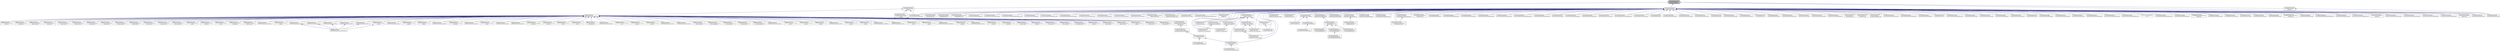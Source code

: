 digraph "SimulationRuntime/cpp/Include/Core/System/INonLinearAlgLoop.h"
{
  edge [fontname="Helvetica",fontsize="10",labelfontname="Helvetica",labelfontsize="10"];
  node [fontname="Helvetica",fontsize="10",shape=record];
  Node1 [label="SimulationRuntime/cpp\l/Include/Core/System\l/INonLinearAlgLoop.h",height=0.2,width=0.4,color="black", fillcolor="grey75", style="filled", fontcolor="black"];
  Node1 -> Node2 [dir="back",color="midnightblue",fontsize="10",style="solid",fontname="Helvetica"];
  Node2 [label="SimulationRuntime/cpp\l/Include/Core/Modelica.h",height=0.2,width=0.4,color="black", fillcolor="white", style="filled",URL="$d9/dea/_simulation_runtime_2cpp_2_include_2_core_2modelica_8h.html"];
  Node2 -> Node3 [dir="back",color="midnightblue",fontsize="10",style="solid",fontname="Helvetica"];
  Node3 [label="Compiler/runtime/Database\l_omc.c",height=0.2,width=0.4,color="black", fillcolor="white", style="filled",URL="$da/d2f/_database__omc_8c.html"];
  Node2 -> Node4 [dir="back",color="midnightblue",fontsize="10",style="solid",fontname="Helvetica"];
  Node4 [label="SimulationRuntime/cpp\l/Core/DataExchange/FactoryExport.cpp",height=0.2,width=0.4,color="black", fillcolor="white", style="filled",URL="$d3/d6f/_core_2_data_exchange_2_factory_export_8cpp.html"];
  Node2 -> Node5 [dir="back",color="midnightblue",fontsize="10",style="solid",fontname="Helvetica"];
  Node5 [label="SimulationRuntime/cpp\l/Core/DataExchange/SimData.cpp",height=0.2,width=0.4,color="black", fillcolor="white", style="filled",URL="$da/dcc/_sim_data_8cpp.html"];
  Node2 -> Node6 [dir="back",color="midnightblue",fontsize="10",style="solid",fontname="Helvetica"];
  Node6 [label="SimulationRuntime/cpp\l/Core/DataExchange/XmlProperty\lReader.cpp",height=0.2,width=0.4,color="black", fillcolor="white", style="filled",URL="$df/d56/_xml_property_reader_8cpp.html"];
  Node2 -> Node7 [dir="back",color="midnightblue",fontsize="10",style="solid",fontname="Helvetica"];
  Node7 [label="SimulationRuntime/cpp\l/Core/Math/ArrayOperations.cpp",height=0.2,width=0.4,color="black", fillcolor="white", style="filled",URL="$d1/dd5/_array_operations_8cpp.html"];
  Node2 -> Node8 [dir="back",color="midnightblue",fontsize="10",style="solid",fontname="Helvetica"];
  Node8 [label="SimulationRuntime/cpp\l/Core/Math/FactoryExport.cpp",height=0.2,width=0.4,color="black", fillcolor="white", style="filled",URL="$d2/dfc/_core_2_math_2_factory_export_8cpp.html"];
  Node2 -> Node9 [dir="back",color="midnightblue",fontsize="10",style="solid",fontname="Helvetica"];
  Node9 [label="SimulationRuntime/cpp\l/Core/Math/Functions.cpp",height=0.2,width=0.4,color="black", fillcolor="white", style="filled",URL="$dd/d9e/_functions_8cpp.html"];
  Node2 -> Node10 [dir="back",color="midnightblue",fontsize="10",style="solid",fontname="Helvetica"];
  Node10 [label="SimulationRuntime/cpp\l/Core/Math/SparseMatrix.cpp",height=0.2,width=0.4,color="black", fillcolor="white", style="filled",URL="$df/d9e/_simulation_runtime_2cpp_2_core_2_math_2sparsematrix_8cpp.html"];
  Node2 -> Node11 [dir="back",color="midnightblue",fontsize="10",style="solid",fontname="Helvetica"];
  Node11 [label="SimulationRuntime/cpp\l/Core/Modelica/Modelica.cpp",height=0.2,width=0.4,color="black", fillcolor="white", style="filled",URL="$db/da9/_modelica_8cpp.html"];
  Node2 -> Node12 [dir="back",color="midnightblue",fontsize="10",style="solid",fontname="Helvetica"];
  Node12 [label="SimulationRuntime/cpp\l/Core/ReduceDAE/com/Modelica\lCompiler.cpp",height=0.2,width=0.4,color="black", fillcolor="white", style="filled",URL="$dc/da3/_modelica_compiler_8cpp.html"];
  Node2 -> Node13 [dir="back",color="midnightblue",fontsize="10",style="solid",fontname="Helvetica"];
  Node13 [label="SimulationRuntime/cpp\l/Core/ReduceDAE/Ranking.cpp",height=0.2,width=0.4,color="black", fillcolor="white", style="filled",URL="$d1/db9/_ranking_8cpp.html"];
  Node2 -> Node14 [dir="back",color="midnightblue",fontsize="10",style="solid",fontname="Helvetica"];
  Node14 [label="SimulationRuntime/cpp\l/Core/ReduceDAE/ReduceDAESettings.cpp",height=0.2,width=0.4,color="black", fillcolor="white", style="filled",URL="$dd/d08/_reduce_d_a_e_settings_8cpp.html"];
  Node2 -> Node15 [dir="back",color="midnightblue",fontsize="10",style="solid",fontname="Helvetica"];
  Node15 [label="SimulationRuntime/cpp\l/Core/ReduceDAE/Reduction.cpp",height=0.2,width=0.4,color="black", fillcolor="white", style="filled",URL="$d3/d51/_reduction_8cpp.html"];
  Node2 -> Node16 [dir="back",color="midnightblue",fontsize="10",style="solid",fontname="Helvetica"];
  Node16 [label="SimulationRuntime/cpp\l/Core/SimController/Configuration.cpp",height=0.2,width=0.4,color="black", fillcolor="white", style="filled",URL="$d2/ddf/_configuration_8cpp.html"];
  Node2 -> Node17 [dir="back",color="midnightblue",fontsize="10",style="solid",fontname="Helvetica"];
  Node17 [label="SimulationRuntime/cpp\l/Core/SimController/Factory\lExport.cpp",height=0.2,width=0.4,color="black", fillcolor="white", style="filled",URL="$d4/d52/_core_2_sim_controller_2_factory_export_8cpp.html"];
  Node2 -> Node18 [dir="back",color="midnightblue",fontsize="10",style="solid",fontname="Helvetica"];
  Node18 [label="SimulationRuntime/cpp\l/Core/SimController/Initialization.cpp",height=0.2,width=0.4,color="black", fillcolor="white", style="filled",URL="$dc/d23/_initialization_8cpp.html"];
  Node2 -> Node19 [dir="back",color="midnightblue",fontsize="10",style="solid",fontname="Helvetica"];
  Node19 [label="SimulationRuntime/cpp\l/Core/SimController/SimController.cpp",height=0.2,width=0.4,color="black", fillcolor="white", style="filled",URL="$d1/d98/_sim_controller_8cpp.html"];
  Node2 -> Node20 [dir="back",color="midnightblue",fontsize="10",style="solid",fontname="Helvetica"];
  Node20 [label="SimulationRuntime/cpp\l/Core/SimController/SimManager.cpp",height=0.2,width=0.4,color="black", fillcolor="white", style="filled",URL="$d0/d9a/_sim_manager_8cpp.html"];
  Node2 -> Node21 [dir="back",color="midnightblue",fontsize="10",style="solid",fontname="Helvetica"];
  Node21 [label="SimulationRuntime/cpp\l/Core/SimController/SimObjects.cpp",height=0.2,width=0.4,color="black", fillcolor="white", style="filled",URL="$db/de0/_sim_objects_8cpp.html"];
  Node2 -> Node22 [dir="back",color="midnightblue",fontsize="10",style="solid",fontname="Helvetica"];
  Node22 [label="SimulationRuntime/cpp\l/Core/SimulationSettings\l/Factory.cpp",height=0.2,width=0.4,color="black", fillcolor="white", style="filled",URL="$d5/dc9/_simulation_runtime_2cpp_2_core_2_simulation_settings_2_factory_8cpp.html"];
  Node2 -> Node23 [dir="back",color="midnightblue",fontsize="10",style="solid",fontname="Helvetica"];
  Node23 [label="SimulationRuntime/cpp\l/Core/SimulationSettings\l/FactoryExport.cpp",height=0.2,width=0.4,color="black", fillcolor="white", style="filled",URL="$dc/d2f/_core_2_simulation_settings_2_factory_export_8cpp.html"];
  Node2 -> Node24 [dir="back",color="midnightblue",fontsize="10",style="solid",fontname="Helvetica"];
  Node24 [label="SimulationRuntime/cpp\l/Core/SimulationSettings\l/GlobalSettings.cpp",height=0.2,width=0.4,color="black", fillcolor="white", style="filled",URL="$d4/dd5/_global_settings_8cpp.html"];
  Node2 -> Node25 [dir="back",color="midnightblue",fontsize="10",style="solid",fontname="Helvetica"];
  Node25 [label="SimulationRuntime/cpp\l/Core/Solver/AlgLoopSolverDefault\lImplementation.cpp",height=0.2,width=0.4,color="black", fillcolor="white", style="filled",URL="$de/d66/_alg_loop_solver_default_implementation_8cpp.html"];
  Node2 -> Node26 [dir="back",color="midnightblue",fontsize="10",style="solid",fontname="Helvetica"];
  Node26 [label="SimulationRuntime/cpp\l/Core/Solver/FactoryExport.cpp",height=0.2,width=0.4,color="black", fillcolor="white", style="filled",URL="$d1/dfd/_core_2_solver_2_factory_export_8cpp.html"];
  Node2 -> Node27 [dir="back",color="midnightblue",fontsize="10",style="solid",fontname="Helvetica"];
  Node27 [label="SimulationRuntime/cpp\l/Core/Solver/SimulationMonitor.cpp",height=0.2,width=0.4,color="black", fillcolor="white", style="filled",URL="$d5/d17/_simulation_monitor_8cpp.html"];
  Node2 -> Node28 [dir="back",color="midnightblue",fontsize="10",style="solid",fontname="Helvetica"];
  Node28 [label="SimulationRuntime/cpp\l/Core/Solver/SolverDefaultImplementation.cpp",height=0.2,width=0.4,color="black", fillcolor="white", style="filled",URL="$d0/d54/_solver_default_implementation_8cpp.html"];
  Node2 -> Node29 [dir="back",color="midnightblue",fontsize="10",style="solid",fontname="Helvetica"];
  Node29 [label="SimulationRuntime/cpp\l/Core/Solver/SolverSettings.cpp",height=0.2,width=0.4,color="black", fillcolor="white", style="filled",URL="$d4/df6/_solver_settings_8cpp.html"];
  Node2 -> Node30 [dir="back",color="midnightblue",fontsize="10",style="solid",fontname="Helvetica"];
  Node30 [label="SimulationRuntime/cpp\l/Core/Solver/SystemStateSelection.cpp",height=0.2,width=0.4,color="black", fillcolor="white", style="filled",URL="$df/de3/_system_state_selection_8cpp.html"];
  Node2 -> Node31 [dir="back",color="midnightblue",fontsize="10",style="solid",fontname="Helvetica"];
  Node31 [label="SimulationRuntime/cpp\l/Core/System/AlgLoopSolverFactory.cpp",height=0.2,width=0.4,color="black", fillcolor="white", style="filled",URL="$df/db4/_alg_loop_solver_factory_8cpp.html"];
  Node2 -> Node32 [dir="back",color="midnightblue",fontsize="10",style="solid",fontname="Helvetica"];
  Node32 [label="SimulationRuntime/cpp\l/Core/System/ContinuousEvents.cpp",height=0.2,width=0.4,color="black", fillcolor="white", style="filled",URL="$d1/d65/_continuous_events_8cpp.html"];
  Node2 -> Node33 [dir="back",color="midnightblue",fontsize="10",style="solid",fontname="Helvetica"];
  Node33 [label="SimulationRuntime/cpp\l/Core/System/DiscreteEvents.cpp",height=0.2,width=0.4,color="black", fillcolor="white", style="filled",URL="$d9/db1/_discrete_events_8cpp.html"];
  Node2 -> Node34 [dir="back",color="midnightblue",fontsize="10",style="solid",fontname="Helvetica"];
  Node34 [label="SimulationRuntime/cpp\l/Core/System/EventHandling.cpp",height=0.2,width=0.4,color="black", fillcolor="white", style="filled",URL="$da/d7b/_event_handling_8cpp.html"];
  Node2 -> Node35 [dir="back",color="midnightblue",fontsize="10",style="solid",fontname="Helvetica"];
  Node35 [label="SimulationRuntime/cpp\l/Core/System/FactoryExport.cpp",height=0.2,width=0.4,color="black", fillcolor="white", style="filled",URL="$dd/d1d/_core_2_system_2_factory_export_8cpp.html"];
  Node2 -> Node36 [dir="back",color="midnightblue",fontsize="10",style="solid",fontname="Helvetica"];
  Node36 [label="SimulationRuntime/cpp\l/Core/System/LinearAlgLoopDefault\lImplementation.cpp",height=0.2,width=0.4,color="black", fillcolor="white", style="filled",URL="$de/de7/_linear_alg_loop_default_implementation_8cpp.html"];
  Node2 -> Node37 [dir="back",color="midnightblue",fontsize="10",style="solid",fontname="Helvetica"];
  Node37 [label="SimulationRuntime/cpp\l/Core/System/NonLinearAlgLoop\lDefaultImplementation.cpp",height=0.2,width=0.4,color="black", fillcolor="white", style="filled",URL="$d3/d1a/_non_linear_alg_loop_default_implementation_8cpp.html"];
  Node2 -> Node38 [dir="back",color="midnightblue",fontsize="10",style="solid",fontname="Helvetica"];
  Node38 [label="SimulationRuntime/cpp\l/Core/System/SimVars.cpp",height=0.2,width=0.4,color="black", fillcolor="white", style="filled",URL="$d9/d76/_sim_vars_8cpp.html"];
  Node2 -> Node39 [dir="back",color="midnightblue",fontsize="10",style="solid",fontname="Helvetica"];
  Node39 [label="SimulationRuntime/cpp\l/Core/System/SystemDefaultImplementation.cpp",height=0.2,width=0.4,color="black", fillcolor="white", style="filled",URL="$d3/dc7/_system_default_implementation_8cpp.html"];
  Node2 -> Node40 [dir="back",color="midnightblue",fontsize="10",style="solid",fontname="Helvetica"];
  Node40 [label="SimulationRuntime/cpp\l/Core/Utils/extension\l/logger.cpp",height=0.2,width=0.4,color="black", fillcolor="white", style="filled",URL="$d3/d30/logger_8cpp.html"];
  Node2 -> Node41 [dir="back",color="midnightblue",fontsize="10",style="solid",fontname="Helvetica"];
  Node41 [label="SimulationRuntime/cpp\l/Core/Utils/extension\l/measure_time.cpp",height=0.2,width=0.4,color="black", fillcolor="white", style="filled",URL="$da/d7a/measure__time_8cpp.html"];
  Node2 -> Node42 [dir="back",color="midnightblue",fontsize="10",style="solid",fontname="Helvetica"];
  Node42 [label="SimulationRuntime/cpp\l/Core/Utils/extension\l/measure_time_papi.cpp",height=0.2,width=0.4,color="black", fillcolor="white", style="filled",URL="$de/dc9/measure__time__papi_8cpp.html"];
  Node2 -> Node43 [dir="back",color="midnightblue",fontsize="10",style="solid",fontname="Helvetica"];
  Node43 [label="SimulationRuntime/cpp\l/Core/Utils/extension\l/measure_time_rdtsc.cpp",height=0.2,width=0.4,color="black", fillcolor="white", style="filled",URL="$df/d71/measure__time__rdtsc_8cpp.html"];
  Node2 -> Node44 [dir="back",color="midnightblue",fontsize="10",style="solid",fontname="Helvetica"];
  Node44 [label="SimulationRuntime/cpp\l/Core/Utils/extension\l/measure_time_scorep.cpp",height=0.2,width=0.4,color="black", fillcolor="white", style="filled",URL="$dd/d8a/measure__time__scorep_8cpp.html"];
  Node2 -> Node45 [dir="back",color="midnightblue",fontsize="10",style="solid",fontname="Helvetica"];
  Node45 [label="SimulationRuntime/cpp\l/Core/Utils/extension\l/measure_time_statistic.cpp",height=0.2,width=0.4,color="black", fillcolor="white", style="filled",URL="$d1/dca/measure__time__statistic_8cpp.html"];
  Node2 -> Node46 [dir="back",color="midnightblue",fontsize="10",style="solid",fontname="Helvetica"];
  Node46 [label="SimulationRuntime/cpp\l/Core/Utils/Modelica\l/ModelicaSimulationError.cpp",height=0.2,width=0.4,color="black", fillcolor="white", style="filled",URL="$d0/d53/_modelica_simulation_error_8cpp.html"];
  Node2 -> Node47 [dir="back",color="midnightblue",fontsize="10",style="solid",fontname="Helvetica"];
  Node47 [label="SimulationRuntime/cpp\l/Core/Utils/Modelica\l/ModelicaUtilities.cpp",height=0.2,width=0.4,color="black", fillcolor="white", style="filled",URL="$db/d3f/_modelica_utilities_8cpp.html"];
  Node2 -> Node48 [dir="back",color="midnightblue",fontsize="10",style="solid",fontname="Helvetica"];
  Node48 [label="SimulationRuntime/cpp\l/FMU/FMULogger.cpp",height=0.2,width=0.4,color="black", fillcolor="white", style="filled",URL="$d8/dfd/_f_m_u_logger_8cpp.html"];
  Node2 -> Node49 [dir="back",color="midnightblue",fontsize="10",style="solid",fontname="Helvetica"];
  Node49 [label="SimulationRuntime/cpp\l/Include/Core/DataExchange\l/DefaultContainerManager.h",height=0.2,width=0.4,color="black", fillcolor="white", style="filled",URL="$df/de0/_default_container_manager_8h.html"];
  Node49 -> Node50 [dir="back",color="midnightblue",fontsize="10",style="solid",fontname="Helvetica"];
  Node50 [label="SimulationRuntime/cpp\l/Include/Core/DataExchange\l/FactoryPolicy.h",height=0.2,width=0.4,color="black", fillcolor="white", style="filled",URL="$df/d9a/_core_2_data_exchange_2_factory_policy_8h.html"];
  Node50 -> Node51 [dir="back",color="midnightblue",fontsize="10",style="solid",fontname="Helvetica"];
  Node51 [label="SimulationRuntime/cpp\l/Include/Core/DataExchange\l/Policies/TextfileWriter.h",height=0.2,width=0.4,color="black", fillcolor="white", style="filled",URL="$d2/d2c/_textfile_writer_8h.html"];
  Node51 -> Node52 [dir="back",color="midnightblue",fontsize="10",style="solid",fontname="Helvetica"];
  Node52 [label="SimulationRuntime/cpp\l/Include/Core/DataExchange\l/Policies/BufferReaderWriter.h",height=0.2,width=0.4,color="black", fillcolor="white", style="filled",URL="$d7/df9/_buffer_reader_writer_8h.html"];
  Node50 -> Node53 [dir="back",color="midnightblue",fontsize="10",style="solid",fontname="Helvetica"];
  Node53 [label="SimulationRuntime/cpp\l/Include/Core/DataExchange\l/Policies/DefaultWriter.h",height=0.2,width=0.4,color="black", fillcolor="white", style="filled",URL="$d1/def/_default_writer_8h.html"];
  Node50 -> Node54 [dir="back",color="midnightblue",fontsize="10",style="solid",fontname="Helvetica"];
  Node54 [label="SimulationRuntime/cpp\l/Include/Core/DataExchange\l/Policies/MatfileWriter.h",height=0.2,width=0.4,color="black", fillcolor="white", style="filled",URL="$d1/dd7/_matfile_writer_8h.html"];
  Node2 -> Node55 [dir="back",color="midnightblue",fontsize="10",style="solid",fontname="Helvetica"];
  Node55 [label="SimulationRuntime/cpp\l/Include/Core/DataExchange\l/ParallelContainerManager.h",height=0.2,width=0.4,color="black", fillcolor="white", style="filled",URL="$da/dae/_parallel_container_manager_8h.html"];
  Node2 -> Node56 [dir="back",color="midnightblue",fontsize="10",style="solid",fontname="Helvetica"];
  Node56 [label="SimulationRuntime/cpp\l/Include/Core/Utils/extension\l/measure_time.hpp",height=0.2,width=0.4,color="black", fillcolor="white", style="filled",URL="$d8/d55/measure__time_8hpp.html"];
  Node56 -> Node41 [dir="back",color="midnightblue",fontsize="10",style="solid",fontname="Helvetica"];
  Node56 -> Node57 [dir="back",color="midnightblue",fontsize="10",style="solid",fontname="Helvetica"];
  Node57 [label="SimulationRuntime/cpp\l/Include/Core/Utils/extension\l/measure_time_papi.hpp",height=0.2,width=0.4,color="black", fillcolor="white", style="filled",URL="$d2/df8/measure__time__papi_8hpp.html"];
  Node57 -> Node42 [dir="back",color="midnightblue",fontsize="10",style="solid",fontname="Helvetica"];
  Node56 -> Node58 [dir="back",color="midnightblue",fontsize="10",style="solid",fontname="Helvetica"];
  Node58 [label="SimulationRuntime/cpp\l/Include/Core/Utils/extension\l/measure_time_rdtsc.hpp",height=0.2,width=0.4,color="black", fillcolor="white", style="filled",URL="$df/dfb/measure__time__rdtsc_8hpp.html"];
  Node58 -> Node43 [dir="back",color="midnightblue",fontsize="10",style="solid",fontname="Helvetica"];
  Node58 -> Node59 [dir="back",color="midnightblue",fontsize="10",style="solid",fontname="Helvetica"];
  Node59 [label="SimulationRuntime/cpp\l/Include/Core/Utils/extension\l/measure_time_statistic.hpp",height=0.2,width=0.4,color="black", fillcolor="white", style="filled",URL="$d6/d87/measure__time__statistic_8hpp.html"];
  Node59 -> Node45 [dir="back",color="midnightblue",fontsize="10",style="solid",fontname="Helvetica"];
  Node56 -> Node60 [dir="back",color="midnightblue",fontsize="10",style="solid",fontname="Helvetica"];
  Node60 [label="SimulationRuntime/cpp\l/Include/Core/Utils/extension\l/measure_time_scorep.hpp",height=0.2,width=0.4,color="black", fillcolor="white", style="filled",URL="$d9/d64/measure__time__scorep_8hpp.html"];
  Node60 -> Node44 [dir="back",color="midnightblue",fontsize="10",style="solid",fontname="Helvetica"];
  Node56 -> Node61 [dir="back",color="midnightblue",fontsize="10",style="solid",fontname="Helvetica"];
  Node61 [label="SimulationRuntime/cpp\l/Include/Solver/CppDASSL\l/CppDASSL.h",height=0.2,width=0.4,color="black", fillcolor="white", style="filled",URL="$d7/df5/_cpp_d_a_s_s_l_8h.html"];
  Node61 -> Node62 [dir="back",color="midnightblue",fontsize="10",style="solid",fontname="Helvetica"];
  Node62 [label="SimulationRuntime/cpp\l/Solver/CppDASSL/CppDASSL.cpp",height=0.2,width=0.4,color="black", fillcolor="white", style="filled",URL="$dc/d19/_cpp_d_a_s_s_l_8cpp.html"];
  Node56 -> Node63 [dir="back",color="midnightblue",fontsize="10",style="solid",fontname="Helvetica"];
  Node63 [label="SimulationRuntime/cpp\l/Include/Solver/Peer\l/Peer.h",height=0.2,width=0.4,color="black", fillcolor="white", style="filled",URL="$d1/d07/_peer_8h.html"];
  Node63 -> Node64 [dir="back",color="midnightblue",fontsize="10",style="solid",fontname="Helvetica"];
  Node64 [label="SimulationRuntime/cpp\l/Solver/Peer/Peer.cpp",height=0.2,width=0.4,color="black", fillcolor="white", style="filled",URL="$df/df9/_peer_8cpp.html"];
  Node2 -> Node65 [dir="back",color="midnightblue",fontsize="10",style="solid",fontname="Helvetica"];
  Node65 [label="SimulationRuntime/cpp\l/Include/FMU/FMULogger.h",height=0.2,width=0.4,color="black", fillcolor="white", style="filled",URL="$db/d6a/_f_m_u_logger_8h.html"];
  Node65 -> Node48 [dir="back",color="midnightblue",fontsize="10",style="solid",fontname="Helvetica"];
  Node65 -> Node66 [dir="back",color="midnightblue",fontsize="10",style="solid",fontname="Helvetica"];
  Node66 [label="SimulationRuntime/cpp\l/Include/FMU/FMUWrapper.h",height=0.2,width=0.4,color="black", fillcolor="white", style="filled",URL="$d8/de0/_f_m_u_wrapper_8h.html"];
  Node66 -> Node67 [dir="back",color="midnightblue",fontsize="10",style="solid",fontname="Helvetica"];
  Node67 [label="SimulationRuntime/cpp\l/Include/FMU/FMULibInterface.h",height=0.2,width=0.4,color="black", fillcolor="white", style="filled",URL="$d9/d63/_f_m_u_lib_interface_8h.html"];
  Node2 -> Node68 [dir="back",color="midnightblue",fontsize="10",style="solid",fontname="Helvetica"];
  Node68 [label="SimulationRuntime/cpp\l/Include/SimCoreFactory\l/BodasFactory/BodasFactory.h",height=0.2,width=0.4,color="black", fillcolor="white", style="filled",URL="$da/d7c/_bodas_factory_8h.html"];
  Node68 -> Node69 [dir="back",color="midnightblue",fontsize="10",style="solid",fontname="Helvetica"];
  Node69 [label="SimulationRuntime/cpp\l/SimCoreFactory/BodasFactory\l/BodasFactory.cpp",height=0.2,width=0.4,color="black", fillcolor="white", style="filled",URL="$d7/d40/_bodas_factory_8cpp.html"];
  Node2 -> Node70 [dir="back",color="midnightblue",fontsize="10",style="solid",fontname="Helvetica"];
  Node70 [label="SimulationRuntime/cpp\l/Include/SimCoreFactory\l/OMCFactory/StaticOMCFactory.h",height=0.2,width=0.4,color="black", fillcolor="white", style="filled",URL="$df/d61/_static_o_m_c_factory_8h.html"];
  Node2 -> Node71 [dir="back",color="midnightblue",fontsize="10",style="solid",fontname="Helvetica"];
  Node71 [label="SimulationRuntime/cpp\l/Include/SimCoreFactory\l/Policies/StaticSolverOMCFactory.h",height=0.2,width=0.4,color="black", fillcolor="white", style="filled",URL="$d6/d3c/_static_solver_o_m_c_factory_8h.html"];
  Node2 -> Node72 [dir="back",color="midnightblue",fontsize="10",style="solid",fontname="Helvetica"];
  Node72 [label="SimulationRuntime/cpp\l/Include/SimCoreFactory\l/VxWorksFactory/VxWorksFactory.h",height=0.2,width=0.4,color="black", fillcolor="white", style="filled",URL="$d2/d5e/_vx_works_factory_8h.html"];
  Node72 -> Node73 [dir="back",color="midnightblue",fontsize="10",style="solid",fontname="Helvetica"];
  Node73 [label="SimulationRuntime/cpp\l/SimCoreFactory/VxWorksFactory\l/VxWorksFactory.cpp",height=0.2,width=0.4,color="black", fillcolor="white", style="filled",URL="$d0/d28/_vx_works_factory_8cpp.html"];
  Node2 -> Node61 [dir="back",color="midnightblue",fontsize="10",style="solid",fontname="Helvetica"];
  Node2 -> Node74 [dir="back",color="midnightblue",fontsize="10",style="solid",fontname="Helvetica"];
  Node74 [label="SimulationRuntime/cpp\l/SimCoreFactory/OMCFactory\l/OMCFactory.cpp",height=0.2,width=0.4,color="black", fillcolor="white", style="filled",URL="$d3/da3/_o_m_c_factory_8cpp.html"];
  Node2 -> Node73 [dir="back",color="midnightblue",fontsize="10",style="solid",fontname="Helvetica"];
  Node2 -> Node75 [dir="back",color="midnightblue",fontsize="10",style="solid",fontname="Helvetica"];
  Node75 [label="SimulationRuntime/cpp\l/Solver/ARKode/ARKode.cpp",height=0.2,width=0.4,color="black", fillcolor="white", style="filled",URL="$dc/d63/_a_r_kode_8cpp.html"];
  Node2 -> Node76 [dir="back",color="midnightblue",fontsize="10",style="solid",fontname="Helvetica"];
  Node76 [label="SimulationRuntime/cpp\l/Solver/ARKode/ARKodeSettings.cpp",height=0.2,width=0.4,color="black", fillcolor="white", style="filled",URL="$d2/dc2/_a_r_kode_settings_8cpp.html"];
  Node2 -> Node77 [dir="back",color="midnightblue",fontsize="10",style="solid",fontname="Helvetica"];
  Node77 [label="SimulationRuntime/cpp\l/Solver/ARKode/FactoryExport.cpp",height=0.2,width=0.4,color="black", fillcolor="white", style="filled",URL="$d7/d59/_solver_2_a_r_kode_2_factory_export_8cpp.html"];
  Node2 -> Node78 [dir="back",color="midnightblue",fontsize="10",style="solid",fontname="Helvetica"];
  Node78 [label="SimulationRuntime/cpp\l/Solver/Broyden/Broyden.cpp",height=0.2,width=0.4,color="black", fillcolor="white", style="filled",URL="$d4/df7/_broyden_8cpp.html"];
  Node2 -> Node79 [dir="back",color="midnightblue",fontsize="10",style="solid",fontname="Helvetica"];
  Node79 [label="SimulationRuntime/cpp\l/Solver/Broyden/BroydenSettings.cpp",height=0.2,width=0.4,color="black", fillcolor="white", style="filled",URL="$d3/da7/_broyden_settings_8cpp.html"];
  Node2 -> Node80 [dir="back",color="midnightblue",fontsize="10",style="solid",fontname="Helvetica"];
  Node80 [label="SimulationRuntime/cpp\l/Solver/Broyden/FactoryExport.cpp",height=0.2,width=0.4,color="black", fillcolor="white", style="filled",URL="$d3/d3f/_solver_2_broyden_2_factory_export_8cpp.html"];
  Node2 -> Node81 [dir="back",color="midnightblue",fontsize="10",style="solid",fontname="Helvetica"];
  Node81 [label="SimulationRuntime/cpp\l/Solver/CppDASSL/CppDASSLSettings.cpp",height=0.2,width=0.4,color="black", fillcolor="white", style="filled",URL="$d5/d0c/_cpp_d_a_s_s_l_settings_8cpp.html"];
  Node2 -> Node82 [dir="back",color="midnightblue",fontsize="10",style="solid",fontname="Helvetica"];
  Node82 [label="SimulationRuntime/cpp\l/Solver/CppDASSL/FactoryExport.cpp",height=0.2,width=0.4,color="black", fillcolor="white", style="filled",URL="$da/d01/_solver_2_cpp_d_a_s_s_l_2_factory_export_8cpp.html"];
  Node2 -> Node83 [dir="back",color="midnightblue",fontsize="10",style="solid",fontname="Helvetica"];
  Node83 [label="SimulationRuntime/cpp\l/Solver/CVode/CVode.cpp",height=0.2,width=0.4,color="black", fillcolor="white", style="filled",URL="$d1/d14/_c_vode_8cpp.html"];
  Node2 -> Node84 [dir="back",color="midnightblue",fontsize="10",style="solid",fontname="Helvetica"];
  Node84 [label="SimulationRuntime/cpp\l/Solver/CVode/CVodeSettings.cpp",height=0.2,width=0.4,color="black", fillcolor="white", style="filled",URL="$d9/dbe/_c_vode_settings_8cpp.html"];
  Node2 -> Node85 [dir="back",color="midnightblue",fontsize="10",style="solid",fontname="Helvetica"];
  Node85 [label="SimulationRuntime/cpp\l/Solver/CVode/FactoryExport.cpp",height=0.2,width=0.4,color="black", fillcolor="white", style="filled",URL="$de/d73/_solver_2_c_vode_2_factory_export_8cpp.html"];
  Node2 -> Node86 [dir="back",color="midnightblue",fontsize="10",style="solid",fontname="Helvetica"];
  Node86 [label="SimulationRuntime/cpp\l/Solver/Dgesv/DgesvSolver.cpp",height=0.2,width=0.4,color="black", fillcolor="white", style="filled",URL="$d9/df7/_dgesv_solver_8cpp.html"];
  Node2 -> Node87 [dir="back",color="midnightblue",fontsize="10",style="solid",fontname="Helvetica"];
  Node87 [label="SimulationRuntime/cpp\l/Solver/Dgesv/DgesvSolverSettings.cpp",height=0.2,width=0.4,color="black", fillcolor="white", style="filled",URL="$d4/d44/_dgesv_solver_settings_8cpp.html"];
  Node2 -> Node88 [dir="back",color="midnightblue",fontsize="10",style="solid",fontname="Helvetica"];
  Node88 [label="SimulationRuntime/cpp\l/Solver/Dgesv/FactoryExport.cpp",height=0.2,width=0.4,color="black", fillcolor="white", style="filled",URL="$da/dd6/_solver_2_dgesv_2_factory_export_8cpp.html"];
  Node2 -> Node89 [dir="back",color="midnightblue",fontsize="10",style="solid",fontname="Helvetica"];
  Node89 [label="SimulationRuntime/cpp\l/Solver/Euler/Euler.cpp",height=0.2,width=0.4,color="black", fillcolor="white", style="filled",URL="$d5/dc8/_euler_8cpp.html"];
  Node2 -> Node90 [dir="back",color="midnightblue",fontsize="10",style="solid",fontname="Helvetica"];
  Node90 [label="SimulationRuntime/cpp\l/Solver/Euler/EulerSettings.cpp",height=0.2,width=0.4,color="black", fillcolor="white", style="filled",URL="$d3/d28/_euler_settings_8cpp.html"];
  Node2 -> Node91 [dir="back",color="midnightblue",fontsize="10",style="solid",fontname="Helvetica"];
  Node91 [label="SimulationRuntime/cpp\l/Solver/Euler/FactoryExport.cpp",height=0.2,width=0.4,color="black", fillcolor="white", style="filled",URL="$d4/d97/_solver_2_euler_2_factory_export_8cpp.html"];
  Node2 -> Node92 [dir="back",color="midnightblue",fontsize="10",style="solid",fontname="Helvetica"];
  Node92 [label="SimulationRuntime/cpp\l/Solver/Hybrj/FactoryExport.cpp",height=0.2,width=0.4,color="black", fillcolor="white", style="filled",URL="$d2/d5c/_solver_2_hybrj_2_factory_export_8cpp.html"];
  Node2 -> Node93 [dir="back",color="midnightblue",fontsize="10",style="solid",fontname="Helvetica"];
  Node93 [label="SimulationRuntime/cpp\l/Solver/Hybrj/Hybrj.cpp",height=0.2,width=0.4,color="black", fillcolor="white", style="filled",URL="$db/d66/_hybrj_8cpp.html"];
  Node2 -> Node94 [dir="back",color="midnightblue",fontsize="10",style="solid",fontname="Helvetica"];
  Node94 [label="SimulationRuntime/cpp\l/Solver/Hybrj/HybrjSettings.cpp",height=0.2,width=0.4,color="black", fillcolor="white", style="filled",URL="$d6/d1e/_hybrj_settings_8cpp.html"];
  Node2 -> Node95 [dir="back",color="midnightblue",fontsize="10",style="solid",fontname="Helvetica"];
  Node95 [label="SimulationRuntime/cpp\l/Solver/IDA/FactoryExport.cpp",height=0.2,width=0.4,color="black", fillcolor="white", style="filled",URL="$d2/d55/_solver_2_i_d_a_2_factory_export_8cpp.html"];
  Node2 -> Node96 [dir="back",color="midnightblue",fontsize="10",style="solid",fontname="Helvetica"];
  Node96 [label="SimulationRuntime/cpp\l/Solver/IDA/IDA.cpp",height=0.2,width=0.4,color="black", fillcolor="white", style="filled",URL="$d7/d7a/_i_d_a_8cpp.html"];
  Node2 -> Node97 [dir="back",color="midnightblue",fontsize="10",style="solid",fontname="Helvetica"];
  Node97 [label="SimulationRuntime/cpp\l/Solver/IDA/IDASettings.cpp",height=0.2,width=0.4,color="black", fillcolor="white", style="filled",URL="$d5/d50/_i_d_a_settings_8cpp.html"];
  Node2 -> Node98 [dir="back",color="midnightblue",fontsize="10",style="solid",fontname="Helvetica"];
  Node98 [label="SimulationRuntime/cpp\l/Solver/Kinsol/FactoryExport.cpp",height=0.2,width=0.4,color="black", fillcolor="white", style="filled",URL="$de/d9c/_solver_2_kinsol_2_factory_export_8cpp.html"];
  Node2 -> Node99 [dir="back",color="midnightblue",fontsize="10",style="solid",fontname="Helvetica"];
  Node99 [label="SimulationRuntime/cpp\l/Solver/Kinsol/Kinsol.cpp",height=0.2,width=0.4,color="black", fillcolor="white", style="filled",URL="$d9/d15/_kinsol_8cpp.html"];
  Node2 -> Node100 [dir="back",color="midnightblue",fontsize="10",style="solid",fontname="Helvetica"];
  Node100 [label="SimulationRuntime/cpp\l/Solver/Kinsol/KinsolLapack.cpp",height=0.2,width=0.4,color="black", fillcolor="white", style="filled",URL="$d7/df5/_kinsol_lapack_8cpp.html",tooltip="Alernative linear solver for Kinsol. The linear solver uses Lapack with complete pivoting for LU fact..."];
  Node2 -> Node101 [dir="back",color="midnightblue",fontsize="10",style="solid",fontname="Helvetica"];
  Node101 [label="SimulationRuntime/cpp\l/Solver/Kinsol/KinsolSettings.cpp",height=0.2,width=0.4,color="black", fillcolor="white", style="filled",URL="$d1/d2e/_kinsol_settings_8cpp.html"];
  Node2 -> Node102 [dir="back",color="midnightblue",fontsize="10",style="solid",fontname="Helvetica"];
  Node102 [label="SimulationRuntime/cpp\l/Solver/LinearSolver\l/FactoryExport.cpp",height=0.2,width=0.4,color="black", fillcolor="white", style="filled",URL="$d0/d6a/_solver_2_linear_solver_2_factory_export_8cpp.html"];
  Node2 -> Node103 [dir="back",color="midnightblue",fontsize="10",style="solid",fontname="Helvetica"];
  Node103 [label="SimulationRuntime/cpp\l/Solver/LinearSolver\l/LinearSolver.cpp",height=0.2,width=0.4,color="black", fillcolor="white", style="filled",URL="$da/dce/_linear_solver_8cpp.html"];
  Node2 -> Node104 [dir="back",color="midnightblue",fontsize="10",style="solid",fontname="Helvetica"];
  Node104 [label="SimulationRuntime/cpp\l/Solver/LinearSolver\l/LinearSolverSettings.cpp",height=0.2,width=0.4,color="black", fillcolor="white", style="filled",URL="$dc/d91/_linear_solver_settings_8cpp.html"];
  Node2 -> Node105 [dir="back",color="midnightblue",fontsize="10",style="solid",fontname="Helvetica"];
  Node105 [label="SimulationRuntime/cpp\l/Solver/Newton/FactoryExport.cpp",height=0.2,width=0.4,color="black", fillcolor="white", style="filled",URL="$d0/dec/_solver_2_newton_2_factory_export_8cpp.html"];
  Node2 -> Node106 [dir="back",color="midnightblue",fontsize="10",style="solid",fontname="Helvetica"];
  Node106 [label="SimulationRuntime/cpp\l/Solver/Newton/Newton.cpp",height=0.2,width=0.4,color="black", fillcolor="white", style="filled",URL="$d4/d1f/_newton_8cpp.html"];
  Node2 -> Node107 [dir="back",color="midnightblue",fontsize="10",style="solid",fontname="Helvetica"];
  Node107 [label="SimulationRuntime/cpp\l/Solver/Newton/NewtonSettings.cpp",height=0.2,width=0.4,color="black", fillcolor="white", style="filled",URL="$d6/dcd/_newton_settings_8cpp.html"];
  Node2 -> Node108 [dir="back",color="midnightblue",fontsize="10",style="solid",fontname="Helvetica"];
  Node108 [label="SimulationRuntime/cpp\l/Solver/Nox/FactoryExport.cpp",height=0.2,width=0.4,color="black", fillcolor="white", style="filled",URL="$db/d9b/_solver_2_nox_2_factory_export_8cpp.html"];
  Node2 -> Node109 [dir="back",color="midnightblue",fontsize="10",style="solid",fontname="Helvetica"];
  Node109 [label="SimulationRuntime/cpp\l/Solver/Nox/Nox.cpp",height=0.2,width=0.4,color="black", fillcolor="white", style="filled",URL="$dd/dc1/_nox_8cpp.html"];
  Node2 -> Node110 [dir="back",color="midnightblue",fontsize="10",style="solid",fontname="Helvetica"];
  Node110 [label="SimulationRuntime/cpp\l/Solver/Nox/NoxLapackInterface.cpp",height=0.2,width=0.4,color="black", fillcolor="white", style="filled",URL="$dc/da0/_nox_lapack_interface_8cpp.html"];
  Node2 -> Node111 [dir="back",color="midnightblue",fontsize="10",style="solid",fontname="Helvetica"];
  Node111 [label="SimulationRuntime/cpp\l/Solver/Nox/NoxSettings.cpp",height=0.2,width=0.4,color="black", fillcolor="white", style="filled",URL="$df/d15/_nox_settings_8cpp.html"];
  Node2 -> Node112 [dir="back",color="midnightblue",fontsize="10",style="solid",fontname="Helvetica"];
  Node112 [label="SimulationRuntime/cpp\l/Solver/Peer/FactoryExport.cpp",height=0.2,width=0.4,color="black", fillcolor="white", style="filled",URL="$db/ddd/_solver_2_peer_2_factory_export_8cpp.html"];
  Node2 -> Node64 [dir="back",color="midnightblue",fontsize="10",style="solid",fontname="Helvetica"];
  Node2 -> Node113 [dir="back",color="midnightblue",fontsize="10",style="solid",fontname="Helvetica"];
  Node113 [label="SimulationRuntime/cpp\l/Solver/Peer/PeerSettings.cpp",height=0.2,width=0.4,color="black", fillcolor="white", style="filled",URL="$db/dbb/_peer_settings_8cpp.html"];
  Node2 -> Node114 [dir="back",color="midnightblue",fontsize="10",style="solid",fontname="Helvetica"];
  Node114 [label="SimulationRuntime/cpp\l/Solver/RK12/FactoryExport.cpp",height=0.2,width=0.4,color="black", fillcolor="white", style="filled",URL="$dc/dfd/_solver_2_r_k12_2_factory_export_8cpp.html"];
  Node2 -> Node115 [dir="back",color="midnightblue",fontsize="10",style="solid",fontname="Helvetica"];
  Node115 [label="SimulationRuntime/cpp\l/Solver/RK12/RK12.cpp",height=0.2,width=0.4,color="black", fillcolor="white", style="filled",URL="$d2/db9/_r_k12_8cpp.html"];
  Node2 -> Node116 [dir="back",color="midnightblue",fontsize="10",style="solid",fontname="Helvetica"];
  Node116 [label="SimulationRuntime/cpp\l/Solver/RK12/RK12Settings.cpp",height=0.2,width=0.4,color="black", fillcolor="white", style="filled",URL="$d6/d67/_r_k12_settings_8cpp.html"];
  Node2 -> Node117 [dir="back",color="midnightblue",fontsize="10",style="solid",fontname="Helvetica"];
  Node117 [label="SimulationRuntime/cpp\l/Solver/RTEuler/FactoryExport.cpp",height=0.2,width=0.4,color="black", fillcolor="white", style="filled",URL="$d0/d3c/_solver_2_r_t_euler_2_factory_export_8cpp.html"];
  Node2 -> Node118 [dir="back",color="midnightblue",fontsize="10",style="solid",fontname="Helvetica"];
  Node118 [label="SimulationRuntime/cpp\l/Solver/RTEuler/RTEuler.cpp",height=0.2,width=0.4,color="black", fillcolor="white", style="filled",URL="$d9/d96/_r_t_euler_8cpp.html"];
  Node2 -> Node119 [dir="back",color="midnightblue",fontsize="10",style="solid",fontname="Helvetica"];
  Node119 [label="SimulationRuntime/cpp\l/Solver/RTEuler/RTEulerSettings.cpp",height=0.2,width=0.4,color="black", fillcolor="white", style="filled",URL="$d8/dd8/_r_t_euler_settings_8cpp.html"];
  Node2 -> Node120 [dir="back",color="midnightblue",fontsize="10",style="solid",fontname="Helvetica"];
  Node120 [label="SimulationRuntime/cpp\l/Solver/UmfPack/FactoryExport.cpp",height=0.2,width=0.4,color="black", fillcolor="white", style="filled",URL="$d1/ded/_solver_2_umf_pack_2_factory_export_8cpp.html"];
  Node2 -> Node121 [dir="back",color="midnightblue",fontsize="10",style="solid",fontname="Helvetica"];
  Node121 [label="SimulationRuntime/cpp\l/Solver/UmfPack/UmfPack.cpp",height=0.2,width=0.4,color="black", fillcolor="white", style="filled",URL="$de/dc3/_umf_pack_8cpp.html"];
  Node2 -> Node122 [dir="back",color="midnightblue",fontsize="10",style="solid",fontname="Helvetica"];
  Node122 [label="SimulationRuntime/cpp\l/Solver/UmfPack/UmfPackSettings.cpp",height=0.2,width=0.4,color="black", fillcolor="white", style="filled",URL="$de/d89/_umf_pack_settings_8cpp.html"];
  Node1 -> Node123 [dir="back",color="midnightblue",fontsize="10",style="solid",fontname="Helvetica"];
  Node123 [label="SimulationRuntime/cpp\l/Include/Solver/Newton\l/Newton.h",height=0.2,width=0.4,color="black", fillcolor="white", style="filled",URL="$db/d37/_newton_8h.html"];
  Node123 -> Node106 [dir="back",color="midnightblue",fontsize="10",style="solid",fontname="Helvetica"];
  Node1 -> Node124 [dir="back",color="midnightblue",fontsize="10",style="solid",fontname="Helvetica"];
  Node124 [label="SimulationRuntime/cpp\l/Include/Solver/UmfPack\l/UmfPack.h",height=0.2,width=0.4,color="black", fillcolor="white", style="filled",URL="$d1/dac/_simulation_runtime_2cpp_2_include_2_solver_2_umf_pack_2umfpack_8h.html"];
  Node124 -> Node125 [dir="back",color="midnightblue",fontsize="10",style="solid",fontname="Helvetica"];
  Node125 [label="3rdParty/SuiteSparse\l/UMFPACK/Source/umf_internal.h",height=0.2,width=0.4,color="black", fillcolor="white", style="filled",URL="$d3/d0a/umf__internal_8h.html"];
  Node125 -> Node126 [dir="back",color="midnightblue",fontsize="10",style="solid",fontname="Helvetica"];
  Node126 [label="3rdParty/SuiteSparse\l/UMFPACK/Source/umf_2by2.c",height=0.2,width=0.4,color="black", fillcolor="white", style="filled",URL="$de/d6a/umf__2by2_8c.html"];
  Node125 -> Node127 [dir="back",color="midnightblue",fontsize="10",style="solid",fontname="Helvetica"];
  Node127 [label="3rdParty/SuiteSparse\l/UMFPACK/Source/umf_analyze.c",height=0.2,width=0.4,color="black", fillcolor="white", style="filled",URL="$db/db1/umf__analyze_8c.html"];
  Node125 -> Node128 [dir="back",color="midnightblue",fontsize="10",style="solid",fontname="Helvetica"];
  Node128 [label="3rdParty/SuiteSparse\l/UMFPACK/Source/umf_apply\l_order.c",height=0.2,width=0.4,color="black", fillcolor="white", style="filled",URL="$df/d07/umf__apply__order_8c.html"];
  Node125 -> Node129 [dir="back",color="midnightblue",fontsize="10",style="solid",fontname="Helvetica"];
  Node129 [label="3rdParty/SuiteSparse\l/UMFPACK/Source/umf_assemble.c",height=0.2,width=0.4,color="black", fillcolor="white", style="filled",URL="$dd/d7c/umf__assemble_8c.html"];
  Node129 -> Node130 [dir="back",color="midnightblue",fontsize="10",style="solid",fontname="Helvetica"];
  Node130 [label="3rdParty/SuiteSparse\l/UMFPACK/Source/umf_multicompile.c",height=0.2,width=0.4,color="black", fillcolor="white", style="filled",URL="$d5/d26/umf__multicompile_8c.html"];
  Node125 -> Node131 [dir="back",color="midnightblue",fontsize="10",style="solid",fontname="Helvetica"];
  Node131 [label="3rdParty/SuiteSparse\l/UMFPACK/Source/umf_blas3\l_update.c",height=0.2,width=0.4,color="black", fillcolor="white", style="filled",URL="$d8/d08/umf__blas3__update_8c.html"];
  Node125 -> Node132 [dir="back",color="midnightblue",fontsize="10",style="solid",fontname="Helvetica"];
  Node132 [label="3rdParty/SuiteSparse\l/UMFPACK/Source/umf_build\l_tuples.c",height=0.2,width=0.4,color="black", fillcolor="white", style="filled",URL="$d9/d0c/umf__build__tuples_8c.html"];
  Node125 -> Node133 [dir="back",color="midnightblue",fontsize="10",style="solid",fontname="Helvetica"];
  Node133 [label="3rdParty/SuiteSparse\l/UMFPACK/Source/umf_colamd.c",height=0.2,width=0.4,color="black", fillcolor="white", style="filled",URL="$d0/d26/umf__colamd_8c.html"];
  Node125 -> Node134 [dir="back",color="midnightblue",fontsize="10",style="solid",fontname="Helvetica"];
  Node134 [label="3rdParty/SuiteSparse\l/UMFPACK/Source/umf_create\l_element.c",height=0.2,width=0.4,color="black", fillcolor="white", style="filled",URL="$dc/ded/umf__create__element_8c.html"];
  Node125 -> Node135 [dir="back",color="midnightblue",fontsize="10",style="solid",fontname="Helvetica"];
  Node135 [label="3rdParty/SuiteSparse\l/UMFPACK/Source/umf_dump.c",height=0.2,width=0.4,color="black", fillcolor="white", style="filled",URL="$d1/db3/umf__dump_8c.html"];
  Node125 -> Node136 [dir="back",color="midnightblue",fontsize="10",style="solid",fontname="Helvetica"];
  Node136 [label="3rdParty/SuiteSparse\l/UMFPACK/Source/umf_extend\l_front.c",height=0.2,width=0.4,color="black", fillcolor="white", style="filled",URL="$db/dbb/umf__extend__front_8c.html"];
  Node125 -> Node137 [dir="back",color="midnightblue",fontsize="10",style="solid",fontname="Helvetica"];
  Node137 [label="3rdParty/SuiteSparse\l/UMFPACK/Source/umf_free.c",height=0.2,width=0.4,color="black", fillcolor="white", style="filled",URL="$d0/d76/umf__free_8c.html"];
  Node125 -> Node138 [dir="back",color="midnightblue",fontsize="10",style="solid",fontname="Helvetica"];
  Node138 [label="3rdParty/SuiteSparse\l/UMFPACK/Source/umf_fsize.c",height=0.2,width=0.4,color="black", fillcolor="white", style="filled",URL="$d6/dbd/umf__fsize_8c.html"];
  Node125 -> Node139 [dir="back",color="midnightblue",fontsize="10",style="solid",fontname="Helvetica"];
  Node139 [label="3rdParty/SuiteSparse\l/UMFPACK/Source/umf_garbage\l_collection.c",height=0.2,width=0.4,color="black", fillcolor="white", style="filled",URL="$d5/de8/umf__garbage__collection_8c.html"];
  Node125 -> Node140 [dir="back",color="midnightblue",fontsize="10",style="solid",fontname="Helvetica"];
  Node140 [label="3rdParty/SuiteSparse\l/UMFPACK/Source/umf_get\l_memory.c",height=0.2,width=0.4,color="black", fillcolor="white", style="filled",URL="$d8/dfc/umf__get__memory_8c.html"];
  Node125 -> Node141 [dir="back",color="midnightblue",fontsize="10",style="solid",fontname="Helvetica"];
  Node141 [label="3rdParty/SuiteSparse\l/UMFPACK/Source/umf_grow\l_front.c",height=0.2,width=0.4,color="black", fillcolor="white", style="filled",URL="$d0/d0f/umf__grow__front_8c.html"];
  Node125 -> Node142 [dir="back",color="midnightblue",fontsize="10",style="solid",fontname="Helvetica"];
  Node142 [label="3rdParty/SuiteSparse\l/UMFPACK/Source/umf_init\l_front.c",height=0.2,width=0.4,color="black", fillcolor="white", style="filled",URL="$df/d8a/umf__init__front_8c.html"];
  Node125 -> Node143 [dir="back",color="midnightblue",fontsize="10",style="solid",fontname="Helvetica"];
  Node143 [label="3rdParty/SuiteSparse\l/UMFPACK/Source/umf_is\l_permutation.c",height=0.2,width=0.4,color="black", fillcolor="white", style="filled",URL="$dd/dfd/umf__is__permutation_8c.html"];
  Node125 -> Node144 [dir="back",color="midnightblue",fontsize="10",style="solid",fontname="Helvetica"];
  Node144 [label="3rdParty/SuiteSparse\l/UMFPACK/Source/umf_kernel.c",height=0.2,width=0.4,color="black", fillcolor="white", style="filled",URL="$d1/d16/umf__kernel_8c.html"];
  Node125 -> Node145 [dir="back",color="midnightblue",fontsize="10",style="solid",fontname="Helvetica"];
  Node145 [label="3rdParty/SuiteSparse\l/UMFPACK/Source/umf_kernel\l_init.c",height=0.2,width=0.4,color="black", fillcolor="white", style="filled",URL="$dd/da2/umf__kernel__init_8c.html"];
  Node125 -> Node146 [dir="back",color="midnightblue",fontsize="10",style="solid",fontname="Helvetica"];
  Node146 [label="3rdParty/SuiteSparse\l/UMFPACK/Source/umf_kernel\l_wrapup.c",height=0.2,width=0.4,color="black", fillcolor="white", style="filled",URL="$d1/d99/umf__kernel__wrapup_8c.html"];
  Node125 -> Node147 [dir="back",color="midnightblue",fontsize="10",style="solid",fontname="Helvetica"];
  Node147 [label="3rdParty/SuiteSparse\l/UMFPACK/Source/umf_local\l_search.c",height=0.2,width=0.4,color="black", fillcolor="white", style="filled",URL="$d1/db5/umf__local__search_8c.html"];
  Node125 -> Node148 [dir="back",color="midnightblue",fontsize="10",style="solid",fontname="Helvetica"];
  Node148 [label="3rdParty/SuiteSparse\l/UMFPACK/Source/umf_lsolve.c",height=0.2,width=0.4,color="black", fillcolor="white", style="filled",URL="$df/d2f/umf__lsolve_8c.html"];
  Node125 -> Node149 [dir="back",color="midnightblue",fontsize="10",style="solid",fontname="Helvetica"];
  Node149 [label="3rdParty/SuiteSparse\l/UMFPACK/Source/umf_ltsolve.c",height=0.2,width=0.4,color="black", fillcolor="white", style="filled",URL="$da/d3a/umf__ltsolve_8c.html"];
  Node149 -> Node130 [dir="back",color="midnightblue",fontsize="10",style="solid",fontname="Helvetica"];
  Node125 -> Node150 [dir="back",color="midnightblue",fontsize="10",style="solid",fontname="Helvetica"];
  Node150 [label="3rdParty/SuiteSparse\l/UMFPACK/Source/umf_malloc.c",height=0.2,width=0.4,color="black", fillcolor="white", style="filled",URL="$d0/d56/umf__malloc_8c.html"];
  Node125 -> Node151 [dir="back",color="midnightblue",fontsize="10",style="solid",fontname="Helvetica"];
  Node151 [label="3rdParty/SuiteSparse\l/UMFPACK/Source/umf_mem\l_alloc_element.c",height=0.2,width=0.4,color="black", fillcolor="white", style="filled",URL="$d3/d46/umf__mem__alloc__element_8c.html"];
  Node125 -> Node152 [dir="back",color="midnightblue",fontsize="10",style="solid",fontname="Helvetica"];
  Node152 [label="3rdParty/SuiteSparse\l/UMFPACK/Source/umf_mem\l_alloc_head_block.c",height=0.2,width=0.4,color="black", fillcolor="white", style="filled",URL="$de/d40/umf__mem__alloc__head__block_8c.html"];
  Node125 -> Node153 [dir="back",color="midnightblue",fontsize="10",style="solid",fontname="Helvetica"];
  Node153 [label="3rdParty/SuiteSparse\l/UMFPACK/Source/umf_mem\l_alloc_tail_block.c",height=0.2,width=0.4,color="black", fillcolor="white", style="filled",URL="$d9/db9/umf__mem__alloc__tail__block_8c.html"];
  Node125 -> Node154 [dir="back",color="midnightblue",fontsize="10",style="solid",fontname="Helvetica"];
  Node154 [label="3rdParty/SuiteSparse\l/UMFPACK/Source/umf_mem\l_free_tail_block.c",height=0.2,width=0.4,color="black", fillcolor="white", style="filled",URL="$db/d0f/umf__mem__free__tail__block_8c.html"];
  Node125 -> Node155 [dir="back",color="midnightblue",fontsize="10",style="solid",fontname="Helvetica"];
  Node155 [label="3rdParty/SuiteSparse\l/UMFPACK/Source/umf_mem\l_init_memoryspace.c",height=0.2,width=0.4,color="black", fillcolor="white", style="filled",URL="$dc/de9/umf__mem__init__memoryspace_8c.html"];
  Node125 -> Node156 [dir="back",color="midnightblue",fontsize="10",style="solid",fontname="Helvetica"];
  Node156 [label="3rdParty/SuiteSparse\l/UMFPACK/Source/umf_utsolve.c",height=0.2,width=0.4,color="black", fillcolor="white", style="filled",URL="$d5/db3/umf__utsolve_8c.html"];
  Node156 -> Node130 [dir="back",color="midnightblue",fontsize="10",style="solid",fontname="Helvetica"];
  Node125 -> Node157 [dir="back",color="midnightblue",fontsize="10",style="solid",fontname="Helvetica"];
  Node157 [label="3rdParty/SuiteSparse\l/UMFPACK/Source/umf_triplet.c",height=0.2,width=0.4,color="black", fillcolor="white", style="filled",URL="$dc/d16/umf__triplet_8c.html"];
  Node157 -> Node130 [dir="back",color="midnightblue",fontsize="10",style="solid",fontname="Helvetica"];
  Node125 -> Node158 [dir="back",color="midnightblue",fontsize="10",style="solid",fontname="Helvetica"];
  Node158 [label="3rdParty/SuiteSparse\l/UMFPACK/Source/umf_store_lu.c",height=0.2,width=0.4,color="black", fillcolor="white", style="filled",URL="$de/d14/umf__store__lu_8c.html"];
  Node158 -> Node130 [dir="back",color="midnightblue",fontsize="10",style="solid",fontname="Helvetica"];
  Node125 -> Node159 [dir="back",color="midnightblue",fontsize="10",style="solid",fontname="Helvetica"];
  Node159 [label="3rdParty/SuiteSparse\l/UMFPACK/Source/umfpack\l_solve.c",height=0.2,width=0.4,color="black", fillcolor="white", style="filled",URL="$d0/dfe/umfpack__solve_8c.html"];
  Node159 -> Node130 [dir="back",color="midnightblue",fontsize="10",style="solid",fontname="Helvetica"];
  Node125 -> Node160 [dir="back",color="midnightblue",fontsize="10",style="solid",fontname="Helvetica"];
  Node160 [label="3rdParty/SuiteSparse\l/UMFPACK/Source/umf_realloc.c",height=0.2,width=0.4,color="black", fillcolor="white", style="filled",URL="$df/d44/umf__realloc_8c.html"];
  Node125 -> Node161 [dir="back",color="midnightblue",fontsize="10",style="solid",fontname="Helvetica"];
  Node161 [label="3rdParty/SuiteSparse\l/UMFPACK/Source/umf_report\l_perm.c",height=0.2,width=0.4,color="black", fillcolor="white", style="filled",URL="$d6/d19/umf__report__perm_8c.html"];
  Node125 -> Node162 [dir="back",color="midnightblue",fontsize="10",style="solid",fontname="Helvetica"];
  Node162 [label="3rdParty/SuiteSparse\l/UMFPACK/Source/umf_report\l_vector.c",height=0.2,width=0.4,color="black", fillcolor="white", style="filled",URL="$d6/d13/umf__report__vector_8c.html"];
  Node125 -> Node163 [dir="back",color="midnightblue",fontsize="10",style="solid",fontname="Helvetica"];
  Node163 [label="3rdParty/SuiteSparse\l/UMFPACK/Source/umf_row\l_search.c",height=0.2,width=0.4,color="black", fillcolor="white", style="filled",URL="$d3/dea/umf__row__search_8c.html"];
  Node125 -> Node164 [dir="back",color="midnightblue",fontsize="10",style="solid",fontname="Helvetica"];
  Node164 [label="3rdParty/SuiteSparse\l/UMFPACK/Source/umf_scale.c",height=0.2,width=0.4,color="black", fillcolor="white", style="filled",URL="$d5/d44/umf__scale_8c.html"];
  Node125 -> Node165 [dir="back",color="midnightblue",fontsize="10",style="solid",fontname="Helvetica"];
  Node165 [label="3rdParty/SuiteSparse\l/UMFPACK/Source/umf_scale\l_column.c",height=0.2,width=0.4,color="black", fillcolor="white", style="filled",URL="$dc/d2e/umf__scale__column_8c.html"];
  Node125 -> Node166 [dir="back",color="midnightblue",fontsize="10",style="solid",fontname="Helvetica"];
  Node166 [label="3rdParty/SuiteSparse\l/UMFPACK/Source/umf_set\l_stats.c",height=0.2,width=0.4,color="black", fillcolor="white", style="filled",URL="$d7/d59/umf__set__stats_8c.html"];
  Node125 -> Node167 [dir="back",color="midnightblue",fontsize="10",style="solid",fontname="Helvetica"];
  Node167 [label="3rdParty/SuiteSparse\l/UMFPACK/Source/umf_singletons.c",height=0.2,width=0.4,color="black", fillcolor="white", style="filled",URL="$d4/da7/umf__singletons_8c.html"];
  Node125 -> Node168 [dir="back",color="midnightblue",fontsize="10",style="solid",fontname="Helvetica"];
  Node168 [label="3rdParty/SuiteSparse\l/UMFPACK/Source/umf_solve.c",height=0.2,width=0.4,color="black", fillcolor="white", style="filled",URL="$d3/df6/umf__solve_8c.html"];
  Node125 -> Node169 [dir="back",color="midnightblue",fontsize="10",style="solid",fontname="Helvetica"];
  Node169 [label="3rdParty/SuiteSparse\l/UMFPACK/Source/umf_start\l_front.c",height=0.2,width=0.4,color="black", fillcolor="white", style="filled",URL="$d4/d57/umf__start__front_8c.html"];
  Node125 -> Node170 [dir="back",color="midnightblue",fontsize="10",style="solid",fontname="Helvetica"];
  Node170 [label="3rdParty/SuiteSparse\l/UMFPACK/Source/umf_symbolic\l_usage.c",height=0.2,width=0.4,color="black", fillcolor="white", style="filled",URL="$da/d9f/umf__symbolic__usage_8c.html"];
  Node125 -> Node171 [dir="back",color="midnightblue",fontsize="10",style="solid",fontname="Helvetica"];
  Node171 [label="3rdParty/SuiteSparse\l/UMFPACK/Source/umf_transpose.c",height=0.2,width=0.4,color="black", fillcolor="white", style="filled",URL="$d2/dc3/umf__transpose_8c.html"];
  Node125 -> Node172 [dir="back",color="midnightblue",fontsize="10",style="solid",fontname="Helvetica"];
  Node172 [label="3rdParty/SuiteSparse\l/UMFPACK/Source/umf_tuple\l_lengths.c",height=0.2,width=0.4,color="black", fillcolor="white", style="filled",URL="$d6/d1d/umf__tuple__lengths_8c.html"];
  Node125 -> Node173 [dir="back",color="midnightblue",fontsize="10",style="solid",fontname="Helvetica"];
  Node173 [label="3rdParty/SuiteSparse\l/UMFPACK/Source/umf_usolve.c",height=0.2,width=0.4,color="black", fillcolor="white", style="filled",URL="$d4/d3a/umf__usolve_8c.html"];
  Node125 -> Node174 [dir="back",color="midnightblue",fontsize="10",style="solid",fontname="Helvetica"];
  Node174 [label="3rdParty/SuiteSparse\l/UMFPACK/Source/umf_valid\l_numeric.c",height=0.2,width=0.4,color="black", fillcolor="white", style="filled",URL="$dc/def/umf__valid__numeric_8c.html"];
  Node125 -> Node175 [dir="back",color="midnightblue",fontsize="10",style="solid",fontname="Helvetica"];
  Node175 [label="3rdParty/SuiteSparse\l/UMFPACK/Source/umf_valid\l_symbolic.c",height=0.2,width=0.4,color="black", fillcolor="white", style="filled",URL="$d1/d63/umf__valid__symbolic_8c.html"];
  Node125 -> Node176 [dir="back",color="midnightblue",fontsize="10",style="solid",fontname="Helvetica"];
  Node176 [label="3rdParty/SuiteSparse\l/UMFPACK/Source/umfpack\l_col_to_triplet.c",height=0.2,width=0.4,color="black", fillcolor="white", style="filled",URL="$d5/df5/umfpack__col__to__triplet_8c.html"];
  Node125 -> Node177 [dir="back",color="midnightblue",fontsize="10",style="solid",fontname="Helvetica"];
  Node177 [label="3rdParty/SuiteSparse\l/UMFPACK/Source/umfpack\l_defaults.c",height=0.2,width=0.4,color="black", fillcolor="white", style="filled",URL="$d8/d5e/umfpack__defaults_8c.html"];
  Node125 -> Node178 [dir="back",color="midnightblue",fontsize="10",style="solid",fontname="Helvetica"];
  Node178 [label="3rdParty/SuiteSparse\l/UMFPACK/Source/umfpack\l_free_numeric.c",height=0.2,width=0.4,color="black", fillcolor="white", style="filled",URL="$d8/d9b/umfpack__free__numeric_8c.html"];
  Node125 -> Node179 [dir="back",color="midnightblue",fontsize="10",style="solid",fontname="Helvetica"];
  Node179 [label="3rdParty/SuiteSparse\l/UMFPACK/Source/umfpack\l_free_symbolic.c",height=0.2,width=0.4,color="black", fillcolor="white", style="filled",URL="$d1/d21/umfpack__free__symbolic_8c.html"];
  Node125 -> Node180 [dir="back",color="midnightblue",fontsize="10",style="solid",fontname="Helvetica"];
  Node180 [label="3rdParty/SuiteSparse\l/UMFPACK/Source/umfpack\l_get_determinant.c",height=0.2,width=0.4,color="black", fillcolor="white", style="filled",URL="$d4/ddc/umfpack__get__determinant_8c.html"];
  Node125 -> Node181 [dir="back",color="midnightblue",fontsize="10",style="solid",fontname="Helvetica"];
  Node181 [label="3rdParty/SuiteSparse\l/UMFPACK/Source/umfpack\l_get_lunz.c",height=0.2,width=0.4,color="black", fillcolor="white", style="filled",URL="$d1/d19/umfpack__get__lunz_8c.html"];
  Node125 -> Node182 [dir="back",color="midnightblue",fontsize="10",style="solid",fontname="Helvetica"];
  Node182 [label="3rdParty/SuiteSparse\l/UMFPACK/Source/umfpack\l_get_numeric.c",height=0.2,width=0.4,color="black", fillcolor="white", style="filled",URL="$da/d04/umfpack__get__numeric_8c.html"];
  Node125 -> Node183 [dir="back",color="midnightblue",fontsize="10",style="solid",fontname="Helvetica"];
  Node183 [label="3rdParty/SuiteSparse\l/UMFPACK/Source/umfpack\l_get_symbolic.c",height=0.2,width=0.4,color="black", fillcolor="white", style="filled",URL="$de/de9/umfpack__get__symbolic_8c.html"];
  Node125 -> Node184 [dir="back",color="midnightblue",fontsize="10",style="solid",fontname="Helvetica"];
  Node184 [label="3rdParty/SuiteSparse\l/UMFPACK/Source/umfpack\l_global.c",height=0.2,width=0.4,color="black", fillcolor="white", style="filled",URL="$d2/d2c/umfpack__global_8c.html"];
  Node125 -> Node185 [dir="back",color="midnightblue",fontsize="10",style="solid",fontname="Helvetica"];
  Node185 [label="3rdParty/SuiteSparse\l/UMFPACK/Source/umfpack\l_load_numeric.c",height=0.2,width=0.4,color="black", fillcolor="white", style="filled",URL="$dc/dec/umfpack__load__numeric_8c.html"];
  Node125 -> Node186 [dir="back",color="midnightblue",fontsize="10",style="solid",fontname="Helvetica"];
  Node186 [label="3rdParty/SuiteSparse\l/UMFPACK/Source/umfpack\l_load_symbolic.c",height=0.2,width=0.4,color="black", fillcolor="white", style="filled",URL="$d4/d76/umfpack__load__symbolic_8c.html"];
  Node125 -> Node187 [dir="back",color="midnightblue",fontsize="10",style="solid",fontname="Helvetica"];
  Node187 [label="3rdParty/SuiteSparse\l/UMFPACK/Source/umfpack\l_numeric.c",height=0.2,width=0.4,color="black", fillcolor="white", style="filled",URL="$d8/d03/umfpack__numeric_8c.html"];
  Node125 -> Node188 [dir="back",color="midnightblue",fontsize="10",style="solid",fontname="Helvetica"];
  Node188 [label="3rdParty/SuiteSparse\l/UMFPACK/Source/umfpack\l_qsymbolic.c",height=0.2,width=0.4,color="black", fillcolor="white", style="filled",URL="$d5/d0e/umfpack__qsymbolic_8c.html"];
  Node125 -> Node189 [dir="back",color="midnightblue",fontsize="10",style="solid",fontname="Helvetica"];
  Node189 [label="3rdParty/SuiteSparse\l/UMFPACK/Source/umfpack\l_report_control.c",height=0.2,width=0.4,color="black", fillcolor="white", style="filled",URL="$d4/d21/umfpack__report__control_8c.html"];
  Node125 -> Node190 [dir="back",color="midnightblue",fontsize="10",style="solid",fontname="Helvetica"];
  Node190 [label="3rdParty/SuiteSparse\l/UMFPACK/Source/umfpack\l_report_info.c",height=0.2,width=0.4,color="black", fillcolor="white", style="filled",URL="$d2/def/umfpack__report__info_8c.html"];
  Node125 -> Node191 [dir="back",color="midnightblue",fontsize="10",style="solid",fontname="Helvetica"];
  Node191 [label="3rdParty/SuiteSparse\l/UMFPACK/Source/umfpack\l_report_matrix.c",height=0.2,width=0.4,color="black", fillcolor="white", style="filled",URL="$da/d9c/umfpack__report__matrix_8c.html"];
  Node125 -> Node192 [dir="back",color="midnightblue",fontsize="10",style="solid",fontname="Helvetica"];
  Node192 [label="3rdParty/SuiteSparse\l/UMFPACK/Source/umfpack\l_report_numeric.c",height=0.2,width=0.4,color="black", fillcolor="white", style="filled",URL="$dc/d24/umfpack__report__numeric_8c.html"];
  Node125 -> Node193 [dir="back",color="midnightblue",fontsize="10",style="solid",fontname="Helvetica"];
  Node193 [label="3rdParty/SuiteSparse\l/UMFPACK/Source/umfpack\l_report_perm.c",height=0.2,width=0.4,color="black", fillcolor="white", style="filled",URL="$df/dba/umfpack__report__perm_8c.html"];
  Node125 -> Node194 [dir="back",color="midnightblue",fontsize="10",style="solid",fontname="Helvetica"];
  Node194 [label="3rdParty/SuiteSparse\l/UMFPACK/Source/umfpack\l_report_status.c",height=0.2,width=0.4,color="black", fillcolor="white", style="filled",URL="$df/d5f/umfpack__report__status_8c.html"];
  Node125 -> Node195 [dir="back",color="midnightblue",fontsize="10",style="solid",fontname="Helvetica"];
  Node195 [label="3rdParty/SuiteSparse\l/UMFPACK/Source/umfpack\l_report_symbolic.c",height=0.2,width=0.4,color="black", fillcolor="white", style="filled",URL="$d4/d99/umfpack__report__symbolic_8c.html"];
  Node125 -> Node196 [dir="back",color="midnightblue",fontsize="10",style="solid",fontname="Helvetica"];
  Node196 [label="3rdParty/SuiteSparse\l/UMFPACK/Source/umfpack\l_report_triplet.c",height=0.2,width=0.4,color="black", fillcolor="white", style="filled",URL="$d7/da3/umfpack__report__triplet_8c.html"];
  Node125 -> Node197 [dir="back",color="midnightblue",fontsize="10",style="solid",fontname="Helvetica"];
  Node197 [label="3rdParty/SuiteSparse\l/UMFPACK/Source/umfpack\l_report_vector.c",height=0.2,width=0.4,color="black", fillcolor="white", style="filled",URL="$dd/d7a/umfpack__report__vector_8c.html"];
  Node125 -> Node198 [dir="back",color="midnightblue",fontsize="10",style="solid",fontname="Helvetica"];
  Node198 [label="3rdParty/SuiteSparse\l/UMFPACK/Source/umfpack\l_save_numeric.c",height=0.2,width=0.4,color="black", fillcolor="white", style="filled",URL="$d0/dac/umfpack__save__numeric_8c.html"];
  Node125 -> Node199 [dir="back",color="midnightblue",fontsize="10",style="solid",fontname="Helvetica"];
  Node199 [label="3rdParty/SuiteSparse\l/UMFPACK/Source/umfpack\l_save_symbolic.c",height=0.2,width=0.4,color="black", fillcolor="white", style="filled",URL="$de/d0a/umfpack__save__symbolic_8c.html"];
  Node125 -> Node200 [dir="back",color="midnightblue",fontsize="10",style="solid",fontname="Helvetica"];
  Node200 [label="3rdParty/SuiteSparse\l/UMFPACK/Source/umfpack\l_scale.c",height=0.2,width=0.4,color="black", fillcolor="white", style="filled",URL="$d0/d02/umfpack__scale_8c.html"];
  Node125 -> Node201 [dir="back",color="midnightblue",fontsize="10",style="solid",fontname="Helvetica"];
  Node201 [label="3rdParty/SuiteSparse\l/UMFPACK/Source/umfpack\l_symbolic.c",height=0.2,width=0.4,color="black", fillcolor="white", style="filled",URL="$d1/d5d/umfpack__symbolic_8c.html"];
  Node125 -> Node202 [dir="back",color="midnightblue",fontsize="10",style="solid",fontname="Helvetica"];
  Node202 [label="3rdParty/SuiteSparse\l/UMFPACK/Source/umfpack\l_tictoc.c",height=0.2,width=0.4,color="black", fillcolor="white", style="filled",URL="$d9/d2d/umfpack__tictoc_8c.html"];
  Node125 -> Node203 [dir="back",color="midnightblue",fontsize="10",style="solid",fontname="Helvetica"];
  Node203 [label="3rdParty/SuiteSparse\l/UMFPACK/Source/umfpack\l_transpose.c",height=0.2,width=0.4,color="black", fillcolor="white", style="filled",URL="$d1/d1f/umfpack__transpose_8c.html"];
  Node125 -> Node204 [dir="back",color="midnightblue",fontsize="10",style="solid",fontname="Helvetica"];
  Node204 [label="3rdParty/SuiteSparse\l/UMFPACK/Source/umfpack\l_triplet_to_col.c",height=0.2,width=0.4,color="black", fillcolor="white", style="filled",URL="$d6/d88/umfpack__triplet__to__col_8c.html"];
  Node124 -> Node205 [dir="back",color="midnightblue",fontsize="10",style="solid",fontname="Helvetica"];
  Node205 [label="SimulationRuntime/cpp\l/Include/Core/Utils/numeric\l/bindings/umfpack/umfpack\l_inc.hpp",height=0.2,width=0.4,color="black", fillcolor="white", style="filled",URL="$d4/d4e/umfpack__inc_8hpp.html"];
  Node205 -> Node206 [dir="back",color="midnightblue",fontsize="10",style="solid",fontname="Helvetica"];
  Node206 [label="SimulationRuntime/cpp\l/Include/Core/Utils/numeric\l/bindings/umfpack/umfpack\l_overloads.hpp",height=0.2,width=0.4,color="black", fillcolor="white", style="filled",URL="$dc/de2/umfpack__overloads_8hpp.html"];
  Node206 -> Node207 [dir="back",color="midnightblue",fontsize="10",style="solid",fontname="Helvetica"];
  Node207 [label="SimulationRuntime/cpp\l/Include/Core/Utils/numeric\l/bindings/umfpack/umfpack.hpp",height=0.2,width=0.4,color="black", fillcolor="white", style="filled",URL="$d4/dc3/umfpack_8hpp.html"];
  Node207 -> Node208 [dir="back",color="midnightblue",fontsize="10",style="solid",fontname="Helvetica"];
  Node208 [label="SimulationRuntime/cpp\l/Include/Solver/CppDASSL\l/dassl.h",height=0.2,width=0.4,color="black", fillcolor="white", style="filled",URL="$df/d1d/_simulation_runtime_2cpp_2_include_2_solver_2_cpp_d_a_s_s_l_2dassl_8h.html"];
  Node208 -> Node61 [dir="back",color="midnightblue",fontsize="10",style="solid",fontname="Helvetica"];
  Node208 -> Node209 [dir="back",color="midnightblue",fontsize="10",style="solid",fontname="Helvetica"];
  Node209 [label="SimulationRuntime/cpp\l/Solver/CppDASSL/ddaskr.cpp",height=0.2,width=0.4,color="black", fillcolor="white", style="filled",URL="$d5/d57/ddaskr_8cpp.html"];
  Node124 -> Node121 [dir="back",color="midnightblue",fontsize="10",style="solid",fontname="Helvetica"];
  Node1 -> Node78 [dir="back",color="midnightblue",fontsize="10",style="solid",fontname="Helvetica"];
}

